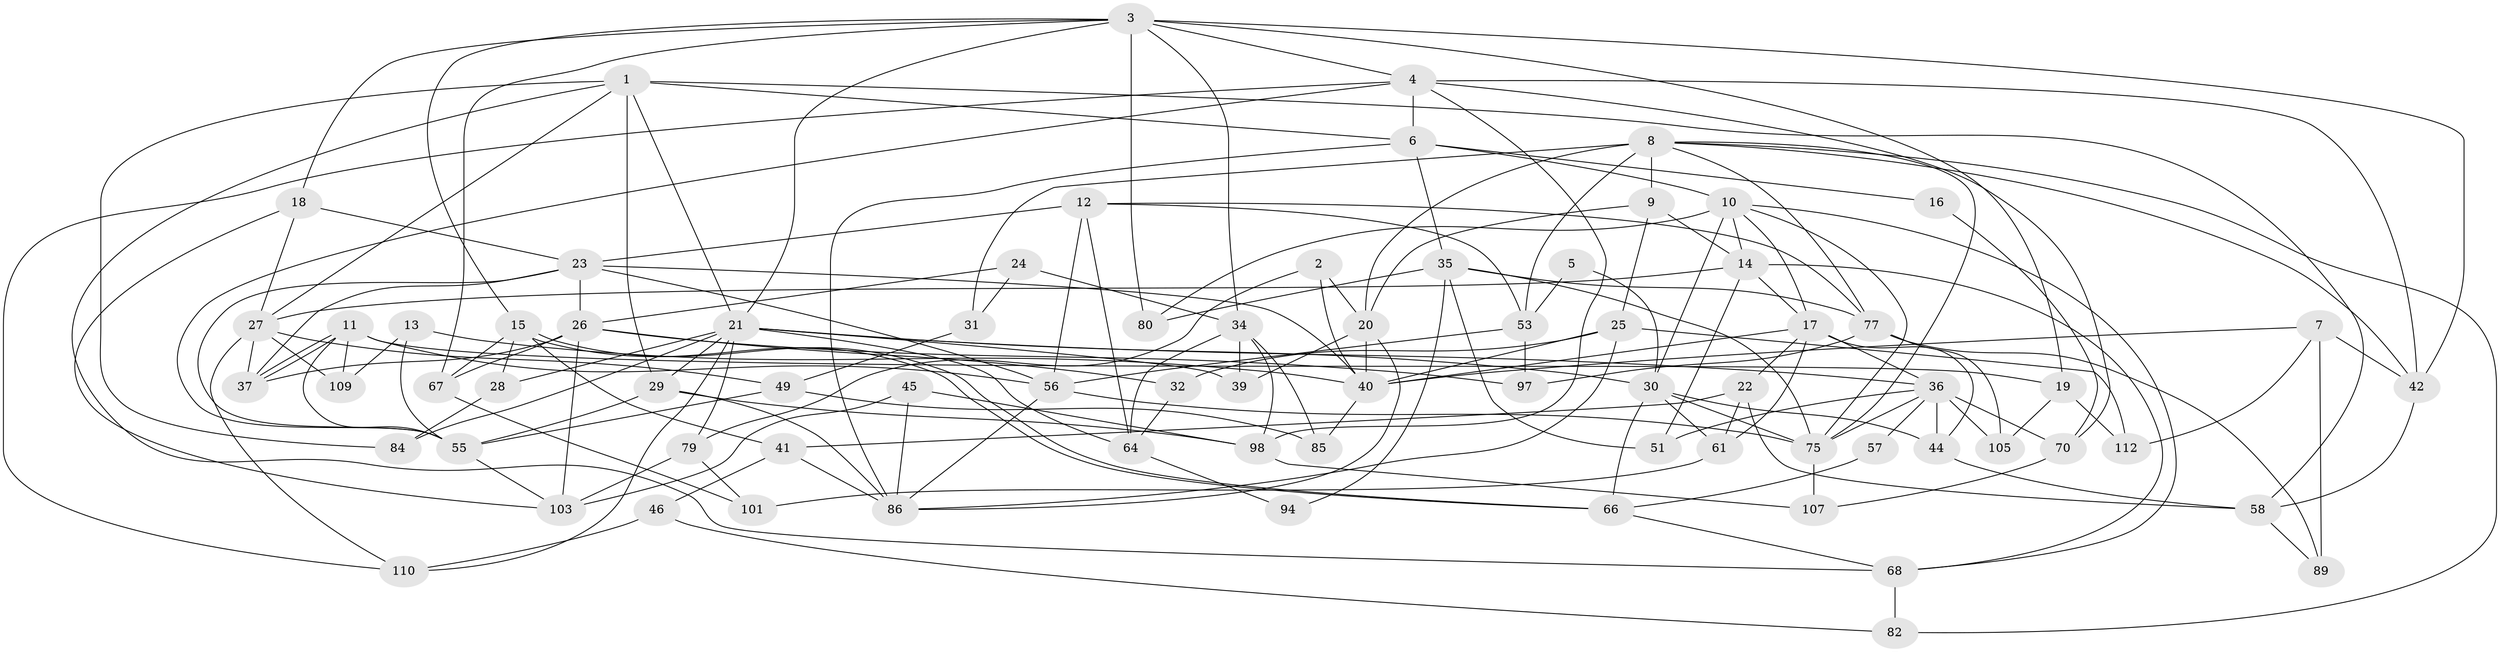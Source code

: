 // original degree distribution, {6: 0.08928571428571429, 3: 0.32142857142857145, 5: 0.21428571428571427, 2: 0.09821428571428571, 7: 0.026785714285714284, 4: 0.24107142857142858, 9: 0.008928571428571428}
// Generated by graph-tools (version 1.1) at 2025/11/02/27/25 16:11:24]
// undirected, 75 vertices, 179 edges
graph export_dot {
graph [start="1"]
  node [color=gray90,style=filled];
  1 [super="+108"];
  2;
  3 [super="+60"];
  4 [super="+50"];
  5;
  6;
  7 [super="+71"];
  8 [super="+65"];
  9 [super="+47"];
  10 [super="+59"];
  11 [super="+33"];
  12;
  13;
  14 [super="+87"];
  15 [super="+38"];
  16;
  17 [super="+106"];
  18;
  19 [super="+74"];
  20;
  21 [super="+54"];
  22 [super="+95"];
  23 [super="+73"];
  24;
  25;
  26 [super="+76"];
  27 [super="+96"];
  28 [super="+43"];
  29 [super="+63"];
  30 [super="+62"];
  31 [super="+90"];
  32 [super="+92"];
  34 [super="+69"];
  35 [super="+48"];
  36 [super="+52"];
  37;
  39;
  40 [super="+81"];
  41 [super="+83"];
  42 [super="+102"];
  44;
  45;
  46;
  49;
  51;
  53 [super="+78"];
  55 [super="+88"];
  56;
  57;
  58;
  61;
  64 [super="+104"];
  66;
  67;
  68 [super="+100"];
  70 [super="+72"];
  75 [super="+93"];
  77 [super="+91"];
  79;
  80;
  82;
  84;
  85;
  86 [super="+111"];
  89;
  94;
  97;
  98 [super="+99"];
  101;
  103;
  105;
  107;
  109;
  110;
  112;
  1 -- 21;
  1 -- 29;
  1 -- 58;
  1 -- 68;
  1 -- 27;
  1 -- 84;
  1 -- 6;
  2 -- 20;
  2 -- 40;
  2 -- 79;
  3 -- 80;
  3 -- 15;
  3 -- 19;
  3 -- 21;
  3 -- 34;
  3 -- 18;
  3 -- 4;
  3 -- 67;
  3 -- 42;
  4 -- 55;
  4 -- 110;
  4 -- 42;
  4 -- 70;
  4 -- 98;
  4 -- 6;
  5 -- 30;
  5 -- 53;
  6 -- 10 [weight=2];
  6 -- 16;
  6 -- 35;
  6 -- 86;
  7 -- 40;
  7 -- 89 [weight=2];
  7 -- 112;
  7 -- 42;
  8 -- 75;
  8 -- 82;
  8 -- 42;
  8 -- 9;
  8 -- 20;
  8 -- 53;
  8 -- 77;
  8 -- 31 [weight=2];
  9 -- 25;
  9 -- 20;
  9 -- 14;
  10 -- 30;
  10 -- 75;
  10 -- 80;
  10 -- 14;
  10 -- 68;
  10 -- 17;
  11 -- 56;
  11 -- 37;
  11 -- 37;
  11 -- 109;
  11 -- 19;
  11 -- 55;
  12 -- 56;
  12 -- 23;
  12 -- 64;
  12 -- 77;
  12 -- 53;
  13 -- 109;
  13 -- 55;
  13 -- 40;
  14 -- 51;
  14 -- 27;
  14 -- 68;
  14 -- 17;
  15 -- 66;
  15 -- 66;
  15 -- 41;
  15 -- 67;
  15 -- 28;
  16 -- 70;
  17 -- 44;
  17 -- 40;
  17 -- 61;
  17 -- 22;
  17 -- 36;
  18 -- 103;
  18 -- 23;
  18 -- 27;
  19 -- 105;
  19 -- 112;
  20 -- 86;
  20 -- 39;
  20 -- 40;
  21 -- 28;
  21 -- 39;
  21 -- 84;
  21 -- 110;
  21 -- 29;
  21 -- 64;
  21 -- 36;
  21 -- 30;
  21 -- 79;
  22 -- 61;
  22 -- 58;
  22 -- 41;
  23 -- 26;
  23 -- 37;
  23 -- 55;
  23 -- 56;
  23 -- 40;
  24 -- 31;
  24 -- 26;
  24 -- 34;
  25 -- 112;
  25 -- 40;
  25 -- 86;
  25 -- 32;
  26 -- 37;
  26 -- 32;
  26 -- 67;
  26 -- 97;
  26 -- 103;
  27 -- 49;
  27 -- 37;
  27 -- 109;
  27 -- 110;
  28 -- 84;
  29 -- 86;
  29 -- 98;
  29 -- 55;
  30 -- 44;
  30 -- 66;
  30 -- 75;
  30 -- 61;
  31 -- 49;
  32 -- 64;
  34 -- 39;
  34 -- 64;
  34 -- 85 [weight=2];
  34 -- 98;
  35 -- 51;
  35 -- 80;
  35 -- 94;
  35 -- 75;
  35 -- 77;
  36 -- 44;
  36 -- 75;
  36 -- 51;
  36 -- 105;
  36 -- 57;
  36 -- 70;
  40 -- 85;
  41 -- 86;
  41 -- 46;
  42 -- 58;
  44 -- 58;
  45 -- 103;
  45 -- 86;
  45 -- 98;
  46 -- 110;
  46 -- 82;
  49 -- 55;
  49 -- 85;
  53 -- 56 [weight=2];
  53 -- 97;
  55 -- 103;
  56 -- 86;
  56 -- 75;
  57 -- 66;
  58 -- 89;
  61 -- 101;
  64 -- 94;
  66 -- 68;
  67 -- 101;
  68 -- 82;
  70 -- 107;
  75 -- 107;
  77 -- 89;
  77 -- 105;
  77 -- 97;
  79 -- 101;
  79 -- 103;
  98 -- 107;
}
